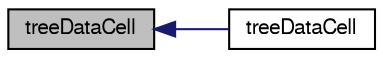 digraph "treeDataCell"
{
  bgcolor="transparent";
  edge [fontname="FreeSans",fontsize="10",labelfontname="FreeSans",labelfontsize="10"];
  node [fontname="FreeSans",fontsize="10",shape=record];
  rankdir="LR";
  Node1 [label="treeDataCell",height=0.2,width=0.4,color="black", fillcolor="grey75", style="filled", fontcolor="black"];
  Node1 -> Node2 [dir="back",color="midnightblue",fontsize="10",style="solid",fontname="FreeSans"];
  Node2 [label="treeDataCell",height=0.2,width=0.4,color="black",URL="$a25630.html#ab1ec8a94a79bd2f8d7ca7f2de764c35c",tooltip="Construct from mesh and subset of cells, transferring contents. "];
}
